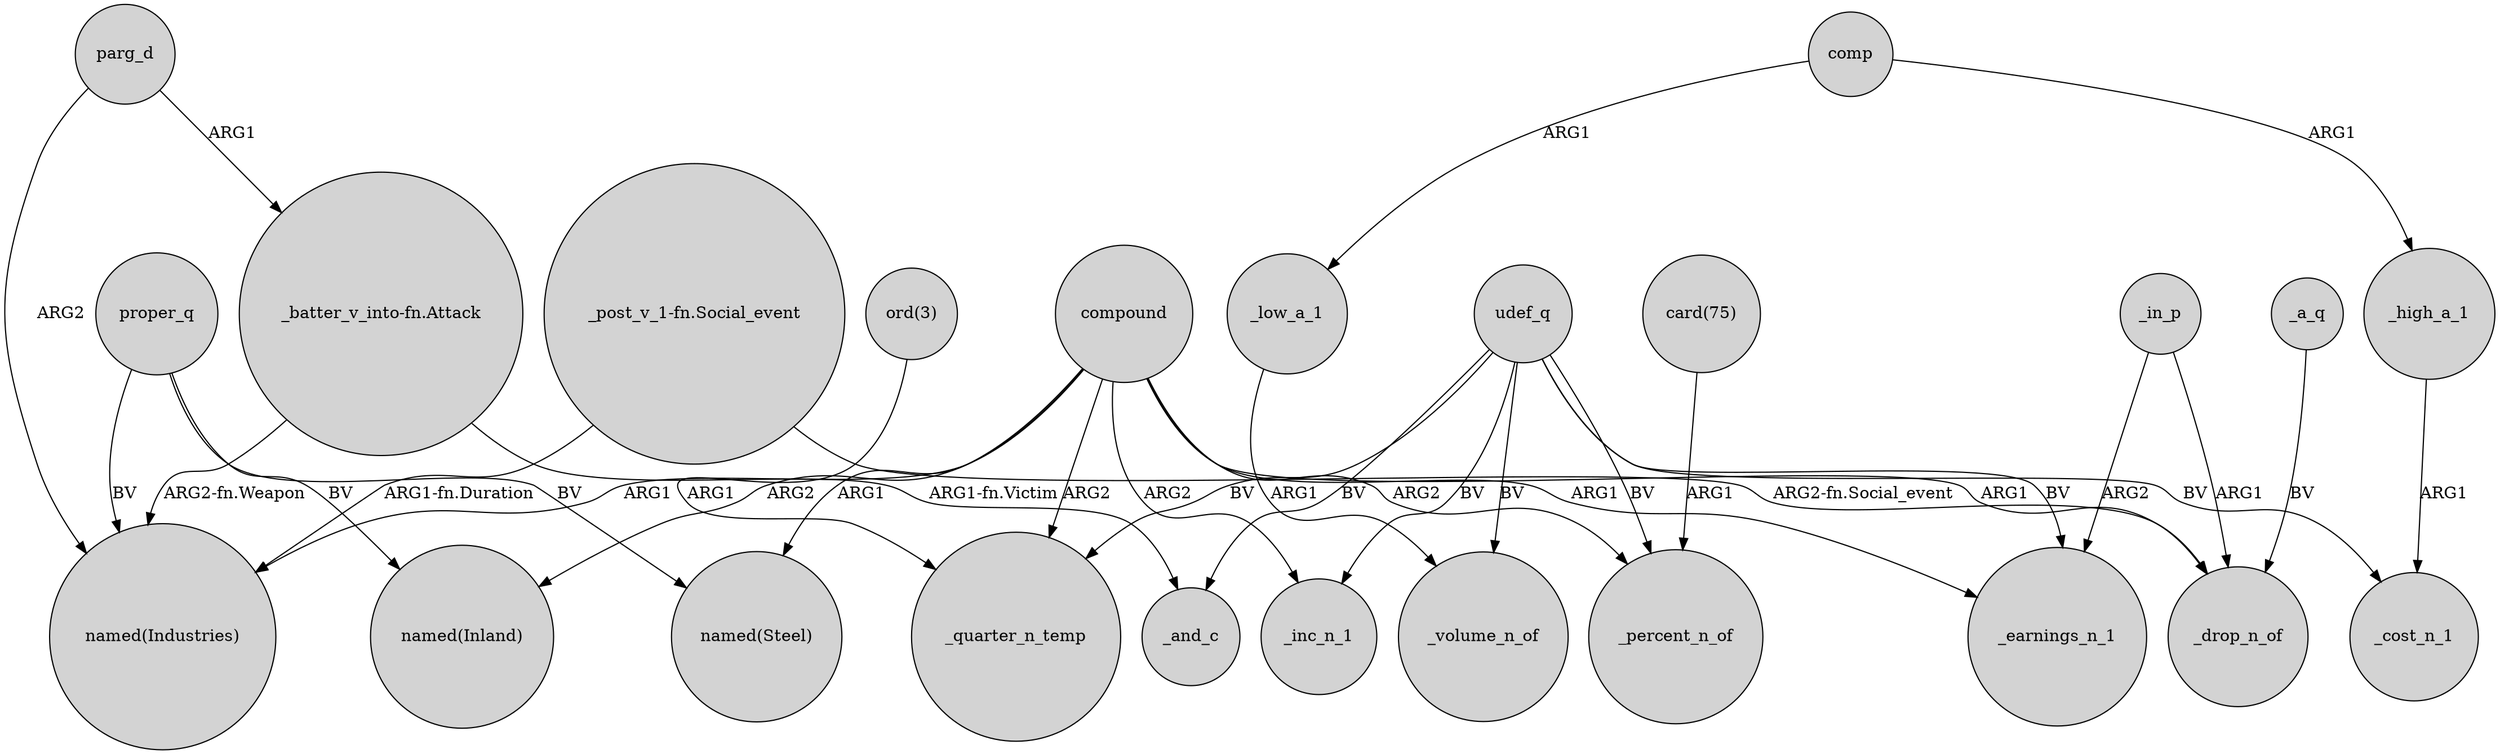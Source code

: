 digraph {
	node [shape=circle style=filled]
	proper_q -> "named(Industries)" [label=BV]
	compound -> "named(Steel)" [label=ARG1]
	comp -> _low_a_1 [label=ARG1]
	"ord(3)" -> _quarter_n_temp [label=ARG1]
	compound -> "named(Industries)" [label=ARG1]
	proper_q -> "named(Steel)" [label=BV]
	udef_q -> _and_c [label=BV]
	parg_d -> "named(Industries)" [label=ARG2]
	compound -> "named(Inland)" [label=ARG2]
	udef_q -> _volume_n_of [label=BV]
	parg_d -> "_batter_v_into-fn.Attack" [label=ARG1]
	_in_p -> _earnings_n_1 [label=ARG2]
	udef_q -> _inc_n_1 [label=BV]
	_low_a_1 -> _volume_n_of [label=ARG1]
	_high_a_1 -> _cost_n_1 [label=ARG1]
	compound -> _inc_n_1 [label=ARG2]
	"_post_v_1-fn.Social_event" -> "named(Industries)" [label="ARG1-fn.Duration"]
	compound -> _quarter_n_temp [label=ARG2]
	udef_q -> _earnings_n_1 [label=BV]
	udef_q -> _percent_n_of [label=BV]
	comp -> _high_a_1 [label=ARG1]
	"_post_v_1-fn.Social_event" -> _drop_n_of [label="ARG2-fn.Social_event"]
	compound -> _percent_n_of [label=ARG2]
	"card(75)" -> _percent_n_of [label=ARG1]
	_a_q -> _drop_n_of [label=BV]
	_in_p -> _drop_n_of [label=ARG1]
	proper_q -> "named(Inland)" [label=BV]
	udef_q -> _quarter_n_temp [label=BV]
	compound -> _earnings_n_1 [label=ARG1]
	"_batter_v_into-fn.Attack" -> "named(Industries)" [label="ARG2-fn.Weapon"]
	compound -> _drop_n_of [label=ARG1]
	"_batter_v_into-fn.Attack" -> _and_c [label="ARG1-fn.Victim"]
	udef_q -> _cost_n_1 [label=BV]
}
